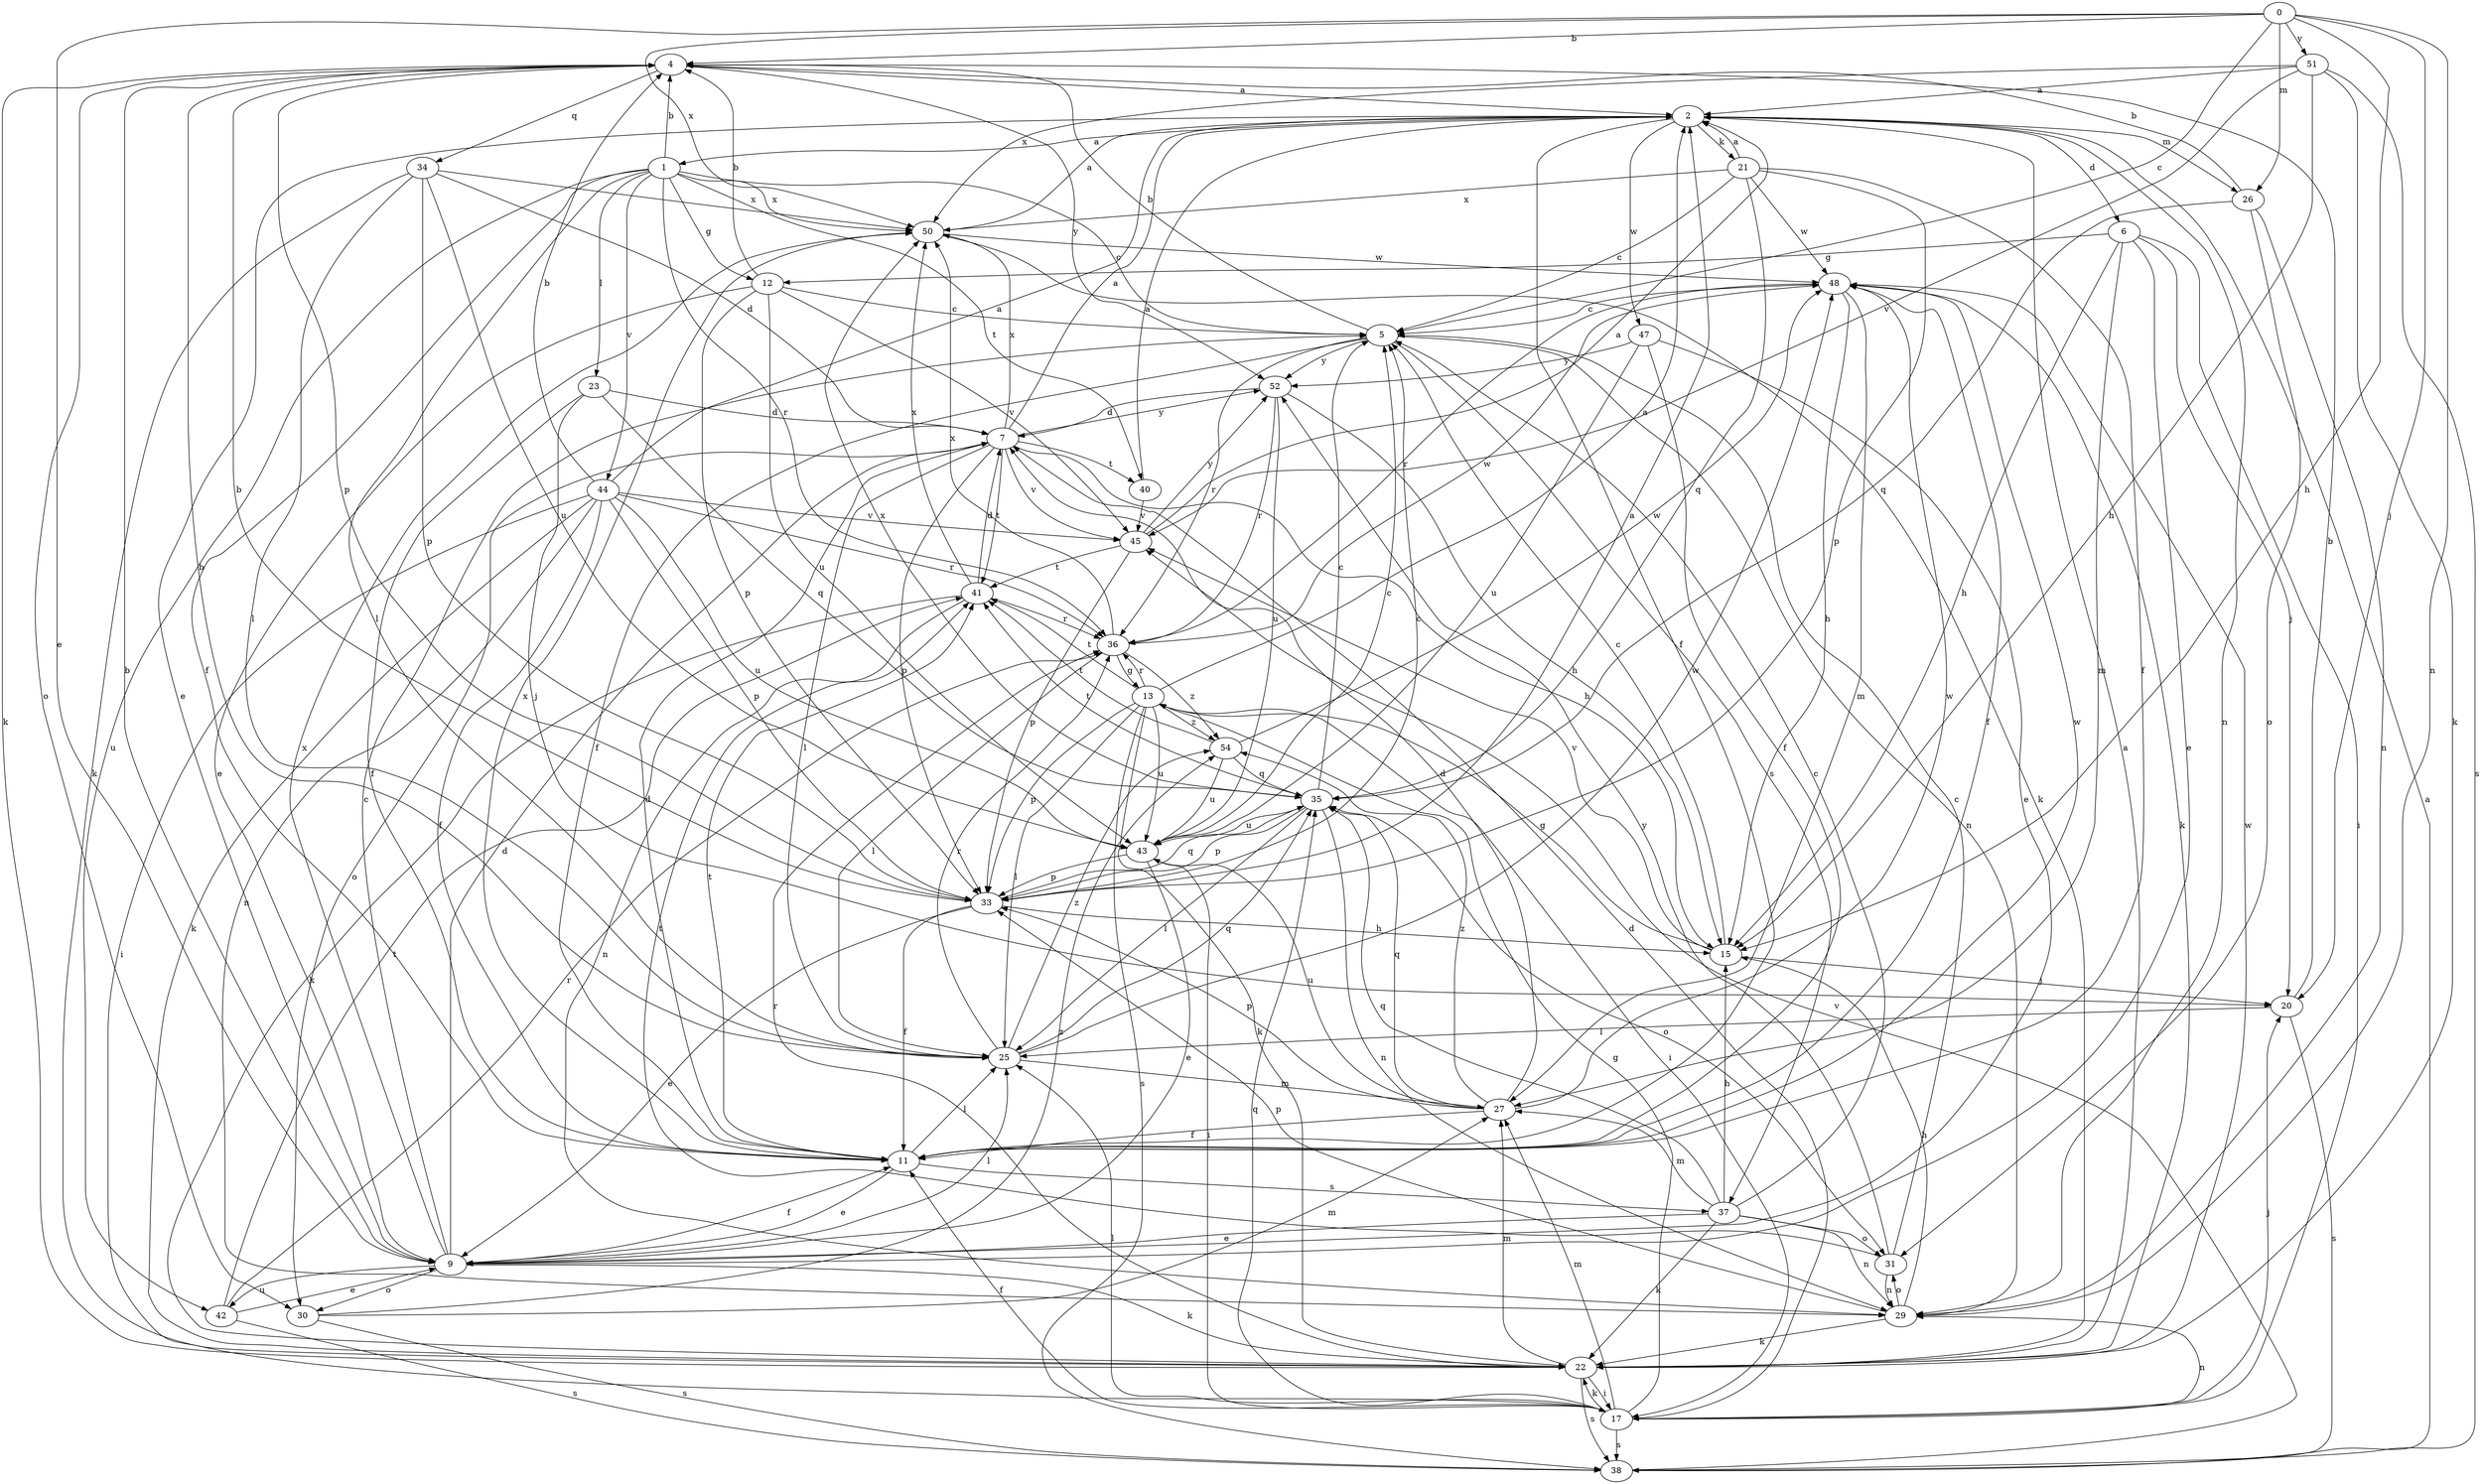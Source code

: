 strict digraph  {
0;
1;
2;
4;
5;
6;
7;
9;
11;
12;
13;
15;
17;
20;
21;
22;
23;
25;
26;
27;
29;
30;
31;
33;
34;
35;
36;
37;
38;
40;
41;
42;
43;
44;
45;
47;
48;
50;
51;
52;
54;
0 -> 4  [label=b];
0 -> 5  [label=c];
0 -> 9  [label=e];
0 -> 15  [label=h];
0 -> 20  [label=j];
0 -> 26  [label=m];
0 -> 29  [label=n];
0 -> 50  [label=x];
0 -> 51  [label=y];
1 -> 4  [label=b];
1 -> 5  [label=c];
1 -> 11  [label=f];
1 -> 12  [label=g];
1 -> 23  [label=l];
1 -> 25  [label=l];
1 -> 36  [label=r];
1 -> 40  [label=t];
1 -> 42  [label=u];
1 -> 44  [label=v];
1 -> 50  [label=x];
2 -> 1  [label=a];
2 -> 6  [label=d];
2 -> 9  [label=e];
2 -> 11  [label=f];
2 -> 21  [label=k];
2 -> 26  [label=m];
2 -> 29  [label=n];
2 -> 47  [label=w];
4 -> 2  [label=a];
4 -> 22  [label=k];
4 -> 30  [label=o];
4 -> 33  [label=p];
4 -> 34  [label=q];
4 -> 52  [label=y];
5 -> 4  [label=b];
5 -> 11  [label=f];
5 -> 29  [label=n];
5 -> 36  [label=r];
5 -> 37  [label=s];
5 -> 52  [label=y];
6 -> 9  [label=e];
6 -> 12  [label=g];
6 -> 15  [label=h];
6 -> 17  [label=i];
6 -> 20  [label=j];
6 -> 27  [label=m];
7 -> 2  [label=a];
7 -> 15  [label=h];
7 -> 25  [label=l];
7 -> 30  [label=o];
7 -> 33  [label=p];
7 -> 40  [label=t];
7 -> 41  [label=t];
7 -> 45  [label=v];
7 -> 50  [label=x];
7 -> 52  [label=y];
9 -> 4  [label=b];
9 -> 5  [label=c];
9 -> 7  [label=d];
9 -> 11  [label=f];
9 -> 22  [label=k];
9 -> 25  [label=l];
9 -> 30  [label=o];
9 -> 42  [label=u];
9 -> 50  [label=x];
11 -> 7  [label=d];
11 -> 9  [label=e];
11 -> 25  [label=l];
11 -> 37  [label=s];
11 -> 41  [label=t];
11 -> 48  [label=w];
11 -> 50  [label=x];
12 -> 4  [label=b];
12 -> 5  [label=c];
12 -> 9  [label=e];
12 -> 33  [label=p];
12 -> 43  [label=u];
12 -> 45  [label=v];
13 -> 2  [label=a];
13 -> 17  [label=i];
13 -> 22  [label=k];
13 -> 25  [label=l];
13 -> 33  [label=p];
13 -> 36  [label=r];
13 -> 38  [label=s];
13 -> 41  [label=t];
13 -> 43  [label=u];
13 -> 54  [label=z];
15 -> 5  [label=c];
15 -> 13  [label=g];
15 -> 20  [label=j];
15 -> 45  [label=v];
17 -> 7  [label=d];
17 -> 11  [label=f];
17 -> 13  [label=g];
17 -> 20  [label=j];
17 -> 22  [label=k];
17 -> 25  [label=l];
17 -> 27  [label=m];
17 -> 29  [label=n];
17 -> 35  [label=q];
17 -> 38  [label=s];
20 -> 4  [label=b];
20 -> 25  [label=l];
20 -> 38  [label=s];
21 -> 2  [label=a];
21 -> 5  [label=c];
21 -> 11  [label=f];
21 -> 33  [label=p];
21 -> 35  [label=q];
21 -> 48  [label=w];
21 -> 50  [label=x];
22 -> 2  [label=a];
22 -> 17  [label=i];
22 -> 27  [label=m];
22 -> 36  [label=r];
22 -> 38  [label=s];
22 -> 48  [label=w];
23 -> 7  [label=d];
23 -> 11  [label=f];
23 -> 20  [label=j];
23 -> 35  [label=q];
25 -> 4  [label=b];
25 -> 27  [label=m];
25 -> 35  [label=q];
25 -> 36  [label=r];
25 -> 48  [label=w];
25 -> 54  [label=z];
26 -> 4  [label=b];
26 -> 29  [label=n];
26 -> 31  [label=o];
26 -> 35  [label=q];
27 -> 7  [label=d];
27 -> 11  [label=f];
27 -> 33  [label=p];
27 -> 35  [label=q];
27 -> 43  [label=u];
27 -> 48  [label=w];
27 -> 54  [label=z];
29 -> 15  [label=h];
29 -> 22  [label=k];
29 -> 31  [label=o];
29 -> 33  [label=p];
30 -> 27  [label=m];
30 -> 38  [label=s];
30 -> 54  [label=z];
31 -> 5  [label=c];
31 -> 29  [label=n];
31 -> 41  [label=t];
31 -> 52  [label=y];
33 -> 2  [label=a];
33 -> 4  [label=b];
33 -> 5  [label=c];
33 -> 9  [label=e];
33 -> 11  [label=f];
33 -> 15  [label=h];
33 -> 35  [label=q];
34 -> 7  [label=d];
34 -> 22  [label=k];
34 -> 25  [label=l];
34 -> 33  [label=p];
34 -> 43  [label=u];
34 -> 50  [label=x];
35 -> 5  [label=c];
35 -> 25  [label=l];
35 -> 29  [label=n];
35 -> 31  [label=o];
35 -> 33  [label=p];
35 -> 41  [label=t];
35 -> 43  [label=u];
35 -> 50  [label=x];
36 -> 13  [label=g];
36 -> 25  [label=l];
36 -> 48  [label=w];
36 -> 50  [label=x];
36 -> 54  [label=z];
37 -> 5  [label=c];
37 -> 9  [label=e];
37 -> 15  [label=h];
37 -> 22  [label=k];
37 -> 27  [label=m];
37 -> 29  [label=n];
37 -> 31  [label=o];
37 -> 35  [label=q];
38 -> 2  [label=a];
38 -> 45  [label=v];
40 -> 2  [label=a];
40 -> 45  [label=v];
41 -> 7  [label=d];
41 -> 22  [label=k];
41 -> 29  [label=n];
41 -> 36  [label=r];
41 -> 50  [label=x];
42 -> 9  [label=e];
42 -> 36  [label=r];
42 -> 38  [label=s];
42 -> 41  [label=t];
43 -> 5  [label=c];
43 -> 9  [label=e];
43 -> 17  [label=i];
43 -> 33  [label=p];
44 -> 2  [label=a];
44 -> 4  [label=b];
44 -> 11  [label=f];
44 -> 17  [label=i];
44 -> 22  [label=k];
44 -> 29  [label=n];
44 -> 33  [label=p];
44 -> 36  [label=r];
44 -> 43  [label=u];
44 -> 45  [label=v];
45 -> 2  [label=a];
45 -> 33  [label=p];
45 -> 41  [label=t];
45 -> 52  [label=y];
47 -> 9  [label=e];
47 -> 11  [label=f];
47 -> 43  [label=u];
47 -> 52  [label=y];
48 -> 5  [label=c];
48 -> 11  [label=f];
48 -> 15  [label=h];
48 -> 22  [label=k];
48 -> 27  [label=m];
48 -> 36  [label=r];
50 -> 2  [label=a];
50 -> 22  [label=k];
50 -> 48  [label=w];
51 -> 2  [label=a];
51 -> 15  [label=h];
51 -> 22  [label=k];
51 -> 38  [label=s];
51 -> 45  [label=v];
51 -> 50  [label=x];
52 -> 7  [label=d];
52 -> 15  [label=h];
52 -> 36  [label=r];
52 -> 43  [label=u];
54 -> 35  [label=q];
54 -> 41  [label=t];
54 -> 43  [label=u];
54 -> 48  [label=w];
}
